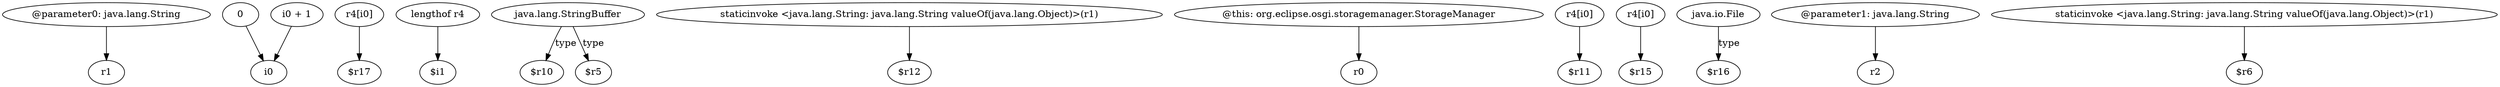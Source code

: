 digraph g {
0[label="@parameter0: java.lang.String"]
1[label="r1"]
0->1[label=""]
2[label="0"]
3[label="i0"]
2->3[label=""]
4[label="r4[i0]"]
5[label="$r17"]
4->5[label=""]
6[label="lengthof r4"]
7[label="$i1"]
6->7[label=""]
8[label="java.lang.StringBuffer"]
9[label="$r10"]
8->9[label="type"]
10[label="staticinvoke <java.lang.String: java.lang.String valueOf(java.lang.Object)>(r1)"]
11[label="$r12"]
10->11[label=""]
12[label="i0 + 1"]
12->3[label=""]
13[label="@this: org.eclipse.osgi.storagemanager.StorageManager"]
14[label="r0"]
13->14[label=""]
15[label="r4[i0]"]
16[label="$r11"]
15->16[label=""]
17[label="r4[i0]"]
18[label="$r15"]
17->18[label=""]
19[label="java.io.File"]
20[label="$r16"]
19->20[label="type"]
21[label="@parameter1: java.lang.String"]
22[label="r2"]
21->22[label=""]
23[label="staticinvoke <java.lang.String: java.lang.String valueOf(java.lang.Object)>(r1)"]
24[label="$r6"]
23->24[label=""]
25[label="$r5"]
8->25[label="type"]
}